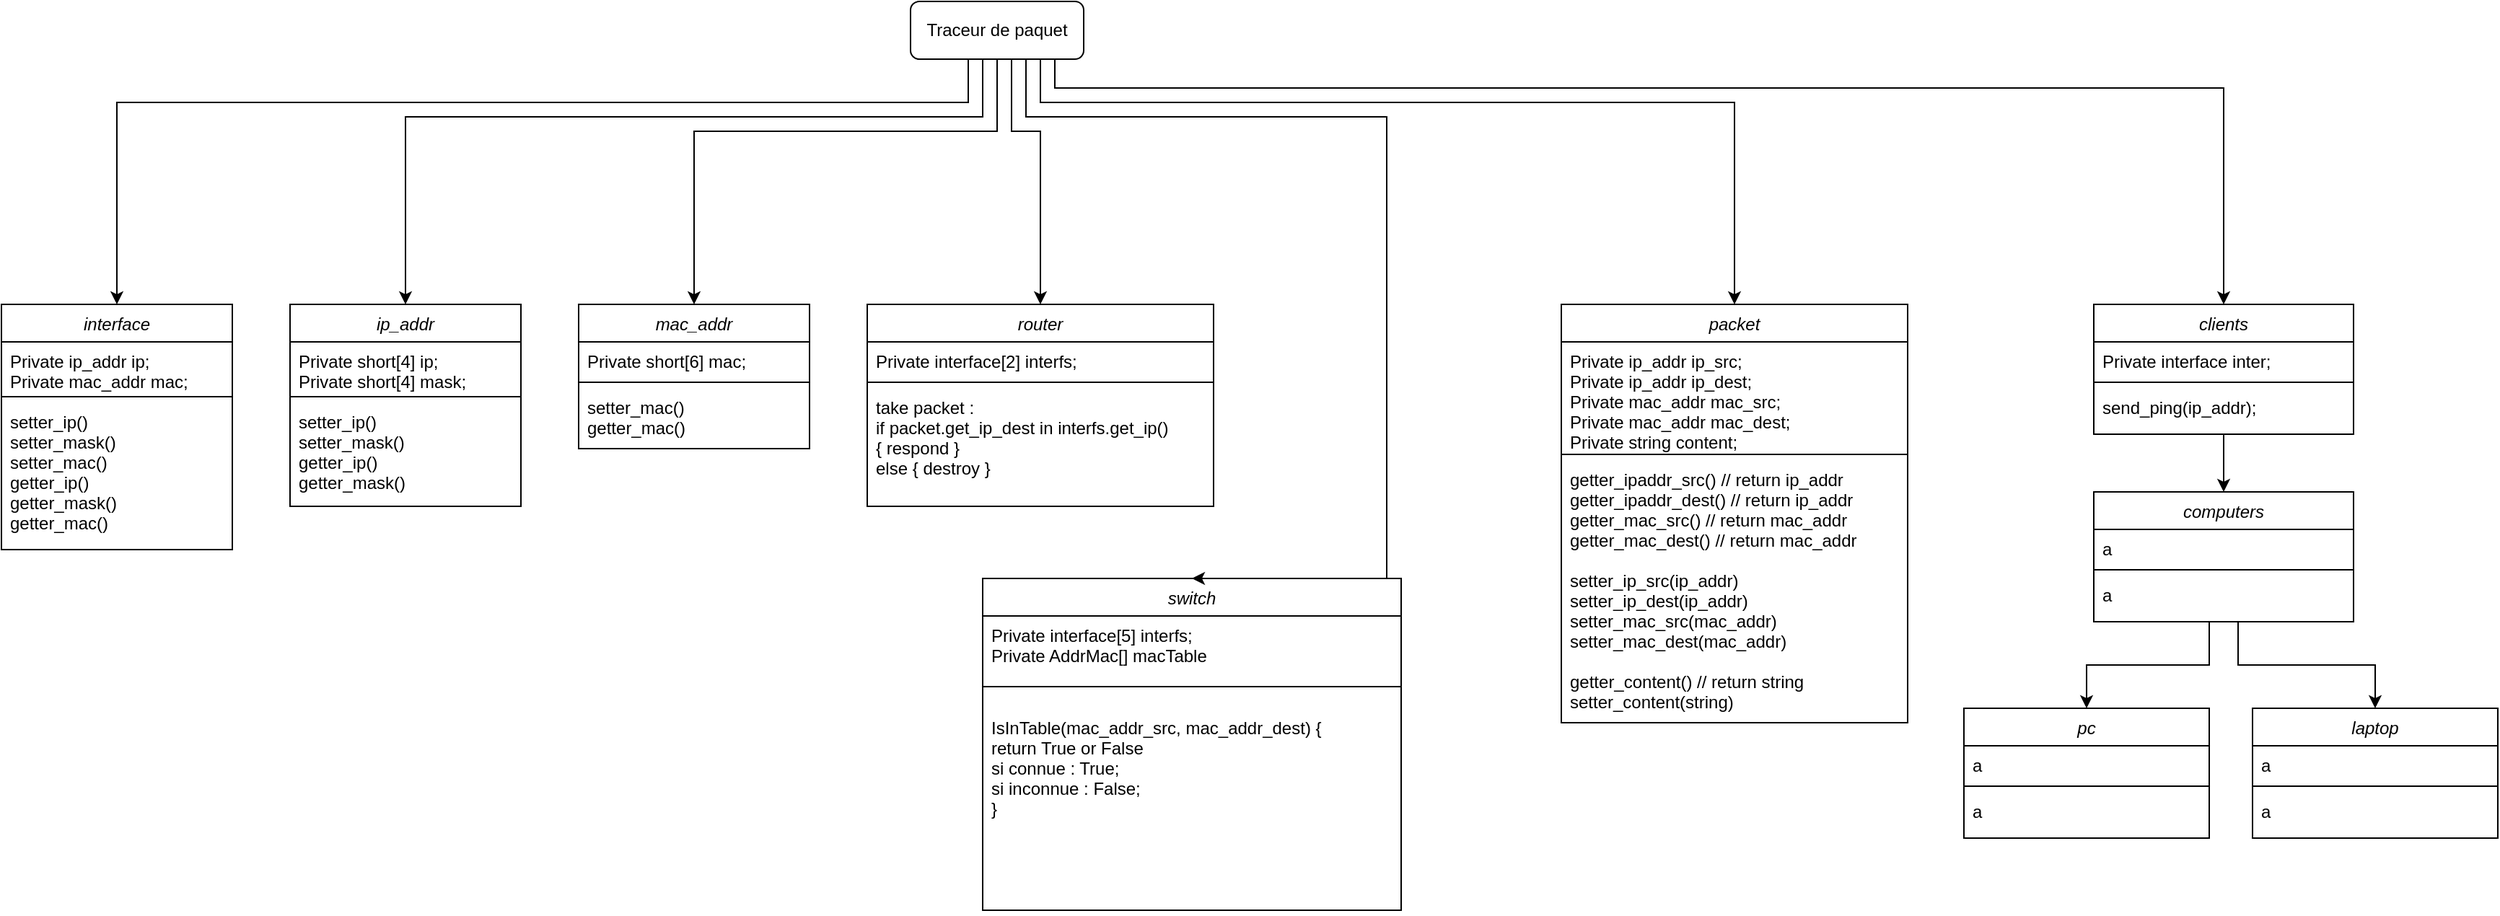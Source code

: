 <mxfile version="14.1.8" type="device"><diagram id="C5RBs43oDa-KdzZeNtuy" name="Page-1"><mxGraphModel dx="1072" dy="540" grid="1" gridSize="10" guides="1" tooltips="1" connect="1" arrows="1" fold="1" page="1" pageScale="1" pageWidth="827" pageHeight="1169" math="0" shadow="0"><root><mxCell id="WIyWlLk6GJQsqaUBKTNV-0"/><mxCell id="WIyWlLk6GJQsqaUBKTNV-1" parent="WIyWlLk6GJQsqaUBKTNV-0"/><mxCell id="zkfFHV4jXpPFQw0GAbJ--0" value="ip_addr" style="swimlane;fontStyle=2;align=center;verticalAlign=top;childLayout=stackLayout;horizontal=1;startSize=26;horizontalStack=0;resizeParent=1;resizeLast=0;collapsible=1;marginBottom=0;rounded=0;shadow=0;strokeWidth=1;" parent="WIyWlLk6GJQsqaUBKTNV-1" vertex="1"><mxGeometry x="240" y="240" width="160" height="140" as="geometry"><mxRectangle x="230" y="140" width="160" height="26" as="alternateBounds"/></mxGeometry></mxCell><mxCell id="zkfFHV4jXpPFQw0GAbJ--1" value="Private short[4] ip;&#10;Private short[4] mask;" style="text;align=left;verticalAlign=top;spacingLeft=4;spacingRight=4;overflow=hidden;rotatable=0;points=[[0,0.5],[1,0.5]];portConstraint=eastwest;" parent="zkfFHV4jXpPFQw0GAbJ--0" vertex="1"><mxGeometry y="26" width="160" height="34" as="geometry"/></mxCell><mxCell id="zkfFHV4jXpPFQw0GAbJ--4" value="" style="line;html=1;strokeWidth=1;align=left;verticalAlign=middle;spacingTop=-1;spacingLeft=3;spacingRight=3;rotatable=0;labelPosition=right;points=[];portConstraint=eastwest;" parent="zkfFHV4jXpPFQw0GAbJ--0" vertex="1"><mxGeometry y="60" width="160" height="8" as="geometry"/></mxCell><mxCell id="zkfFHV4jXpPFQw0GAbJ--5" value="setter_ip()&#10;setter_mask()&#10;getter_ip()&#10;getter_mask()" style="text;align=left;verticalAlign=top;spacingLeft=4;spacingRight=4;overflow=hidden;rotatable=0;points=[[0,0.5],[1,0.5]];portConstraint=eastwest;" parent="zkfFHV4jXpPFQw0GAbJ--0" vertex="1"><mxGeometry y="68" width="160" height="72" as="geometry"/></mxCell><mxCell id="h-SWGnoDTuYmxHqbGAe4-1" value="interface" style="swimlane;fontStyle=2;align=center;verticalAlign=top;childLayout=stackLayout;horizontal=1;startSize=26;horizontalStack=0;resizeParent=1;resizeLast=0;collapsible=1;marginBottom=0;rounded=0;shadow=0;strokeWidth=1;" parent="WIyWlLk6GJQsqaUBKTNV-1" vertex="1"><mxGeometry x="40" y="240" width="160" height="170" as="geometry"><mxRectangle x="230" y="140" width="160" height="26" as="alternateBounds"/></mxGeometry></mxCell><mxCell id="h-SWGnoDTuYmxHqbGAe4-2" value="Private ip_addr ip;&#10;Private mac_addr mac;" style="text;align=left;verticalAlign=top;spacingLeft=4;spacingRight=4;overflow=hidden;rotatable=0;points=[[0,0.5],[1,0.5]];portConstraint=eastwest;" parent="h-SWGnoDTuYmxHqbGAe4-1" vertex="1"><mxGeometry y="26" width="160" height="34" as="geometry"/></mxCell><mxCell id="h-SWGnoDTuYmxHqbGAe4-3" value="" style="line;html=1;strokeWidth=1;align=left;verticalAlign=middle;spacingTop=-1;spacingLeft=3;spacingRight=3;rotatable=0;labelPosition=right;points=[];portConstraint=eastwest;" parent="h-SWGnoDTuYmxHqbGAe4-1" vertex="1"><mxGeometry y="60" width="160" height="8" as="geometry"/></mxCell><mxCell id="h-SWGnoDTuYmxHqbGAe4-4" value="setter_ip()&#10;setter_mask()&#10;setter_mac()&#10;getter_ip()&#10;getter_mask()&#10;getter_mac()" style="text;align=left;verticalAlign=top;spacingLeft=4;spacingRight=4;overflow=hidden;rotatable=0;points=[[0,0.5],[1,0.5]];portConstraint=eastwest;" parent="h-SWGnoDTuYmxHqbGAe4-1" vertex="1"><mxGeometry y="68" width="160" height="102" as="geometry"/></mxCell><mxCell id="h-SWGnoDTuYmxHqbGAe4-5" value="router" style="swimlane;fontStyle=2;align=center;verticalAlign=top;childLayout=stackLayout;horizontal=1;startSize=26;horizontalStack=0;resizeParent=1;resizeLast=0;collapsible=1;marginBottom=0;rounded=0;shadow=0;strokeWidth=1;" parent="WIyWlLk6GJQsqaUBKTNV-1" vertex="1"><mxGeometry x="640" y="240" width="240" height="140" as="geometry"><mxRectangle x="230" y="140" width="160" height="26" as="alternateBounds"/></mxGeometry></mxCell><mxCell id="h-SWGnoDTuYmxHqbGAe4-6" value="Private interface[2] interfs;" style="text;align=left;verticalAlign=top;spacingLeft=4;spacingRight=4;overflow=hidden;rotatable=0;points=[[0,0.5],[1,0.5]];portConstraint=eastwest;" parent="h-SWGnoDTuYmxHqbGAe4-5" vertex="1"><mxGeometry y="26" width="240" height="24" as="geometry"/></mxCell><mxCell id="h-SWGnoDTuYmxHqbGAe4-7" value="" style="line;html=1;strokeWidth=1;align=left;verticalAlign=middle;spacingTop=-1;spacingLeft=3;spacingRight=3;rotatable=0;labelPosition=right;points=[];portConstraint=eastwest;" parent="h-SWGnoDTuYmxHqbGAe4-5" vertex="1"><mxGeometry y="50" width="240" height="8" as="geometry"/></mxCell><mxCell id="h-SWGnoDTuYmxHqbGAe4-8" value="take packet :&#10;if packet.get_ip_dest in interfs.get_ip()&#10;{ respond }&#10;else { destroy }" style="text;align=left;verticalAlign=top;spacingLeft=4;spacingRight=4;overflow=hidden;rotatable=0;points=[[0,0.5],[1,0.5]];portConstraint=eastwest;" parent="h-SWGnoDTuYmxHqbGAe4-5" vertex="1"><mxGeometry y="58" width="240" height="72" as="geometry"/></mxCell><mxCell id="h-SWGnoDTuYmxHqbGAe4-9" value="mac_addr" style="swimlane;fontStyle=2;align=center;verticalAlign=top;childLayout=stackLayout;horizontal=1;startSize=26;horizontalStack=0;resizeParent=1;resizeLast=0;collapsible=1;marginBottom=0;rounded=0;shadow=0;strokeWidth=1;" parent="WIyWlLk6GJQsqaUBKTNV-1" vertex="1"><mxGeometry x="440" y="240" width="160" height="100" as="geometry"><mxRectangle x="230" y="140" width="160" height="26" as="alternateBounds"/></mxGeometry></mxCell><mxCell id="h-SWGnoDTuYmxHqbGAe4-10" value="Private short[6] mac;" style="text;align=left;verticalAlign=top;spacingLeft=4;spacingRight=4;overflow=hidden;rotatable=0;points=[[0,0.5],[1,0.5]];portConstraint=eastwest;" parent="h-SWGnoDTuYmxHqbGAe4-9" vertex="1"><mxGeometry y="26" width="160" height="24" as="geometry"/></mxCell><mxCell id="h-SWGnoDTuYmxHqbGAe4-11" value="" style="line;html=1;strokeWidth=1;align=left;verticalAlign=middle;spacingTop=-1;spacingLeft=3;spacingRight=3;rotatable=0;labelPosition=right;points=[];portConstraint=eastwest;" parent="h-SWGnoDTuYmxHqbGAe4-9" vertex="1"><mxGeometry y="50" width="160" height="8" as="geometry"/></mxCell><mxCell id="h-SWGnoDTuYmxHqbGAe4-12" value="setter_mac()&#10;getter_mac()" style="text;align=left;verticalAlign=top;spacingLeft=4;spacingRight=4;overflow=hidden;rotatable=0;points=[[0,0.5],[1,0.5]];portConstraint=eastwest;" parent="h-SWGnoDTuYmxHqbGAe4-9" vertex="1"><mxGeometry y="58" width="160" height="32" as="geometry"/></mxCell><mxCell id="h-SWGnoDTuYmxHqbGAe4-14" value="switch" style="swimlane;fontStyle=2;align=center;verticalAlign=top;childLayout=stackLayout;horizontal=1;startSize=26;horizontalStack=0;resizeParent=1;resizeLast=0;collapsible=1;marginBottom=0;rounded=0;shadow=0;strokeWidth=1;" parent="WIyWlLk6GJQsqaUBKTNV-1" vertex="1"><mxGeometry x="720" y="430" width="290" height="230" as="geometry"><mxRectangle x="230" y="140" width="160" height="26" as="alternateBounds"/></mxGeometry></mxCell><mxCell id="h-SWGnoDTuYmxHqbGAe4-15" value="Private interface[5] interfs;&#10;Private AddrMac[] macTable" style="text;align=left;verticalAlign=top;spacingLeft=4;spacingRight=4;overflow=hidden;rotatable=0;points=[[0,0.5],[1,0.5]];portConstraint=eastwest;" parent="h-SWGnoDTuYmxHqbGAe4-14" vertex="1"><mxGeometry y="26" width="290" height="34" as="geometry"/></mxCell><mxCell id="h-SWGnoDTuYmxHqbGAe4-16" value="" style="line;html=1;strokeWidth=1;align=left;verticalAlign=middle;spacingTop=-1;spacingLeft=3;spacingRight=3;rotatable=0;labelPosition=right;points=[];portConstraint=eastwest;" parent="h-SWGnoDTuYmxHqbGAe4-14" vertex="1"><mxGeometry y="60" width="290" height="30" as="geometry"/></mxCell><mxCell id="h-SWGnoDTuYmxHqbGAe4-17" value="IsInTable(mac_addr_src, mac_addr_dest) {&#10;return True or False&#10;si connue : True;&#10;si inconnue : False;&#10;}&#10;" style="text;align=left;verticalAlign=top;spacingLeft=4;spacingRight=4;overflow=hidden;rotatable=0;points=[[0,0.5],[1,0.5]];portConstraint=eastwest;" parent="h-SWGnoDTuYmxHqbGAe4-14" vertex="1"><mxGeometry y="90" width="290" height="140" as="geometry"/></mxCell><mxCell id="h-SWGnoDTuYmxHqbGAe4-18" value="packet" style="swimlane;fontStyle=2;align=center;verticalAlign=top;childLayout=stackLayout;horizontal=1;startSize=26;horizontalStack=0;resizeParent=1;resizeLast=0;collapsible=1;marginBottom=0;rounded=0;shadow=0;strokeWidth=1;" parent="WIyWlLk6GJQsqaUBKTNV-1" vertex="1"><mxGeometry x="1121" y="240" width="240" height="290" as="geometry"><mxRectangle x="230" y="140" width="160" height="26" as="alternateBounds"/></mxGeometry></mxCell><mxCell id="h-SWGnoDTuYmxHqbGAe4-19" value="Private ip_addr ip_src;&#10;Private ip_addr ip_dest;&#10;Private mac_addr mac_src;&#10;Private mac_addr mac_dest;&#10;Private string content;" style="text;align=left;verticalAlign=top;spacingLeft=4;spacingRight=4;overflow=hidden;rotatable=0;points=[[0,0.5],[1,0.5]];portConstraint=eastwest;" parent="h-SWGnoDTuYmxHqbGAe4-18" vertex="1"><mxGeometry y="26" width="240" height="74" as="geometry"/></mxCell><mxCell id="h-SWGnoDTuYmxHqbGAe4-20" value="" style="line;html=1;strokeWidth=1;align=left;verticalAlign=middle;spacingTop=-1;spacingLeft=3;spacingRight=3;rotatable=0;labelPosition=right;points=[];portConstraint=eastwest;" parent="h-SWGnoDTuYmxHqbGAe4-18" vertex="1"><mxGeometry y="100" width="240" height="8" as="geometry"/></mxCell><mxCell id="h-SWGnoDTuYmxHqbGAe4-21" value="getter_ipaddr_src() // return ip_addr&#10;getter_ipaddr_dest() // return ip_addr&#10;getter_mac_src() // return mac_addr&#10;getter_mac_dest() // return mac_addr&#10;&#10;setter_ip_src(ip_addr)&#10;setter_ip_dest(ip_addr)&#10;setter_mac_src(mac_addr)&#10;setter_mac_dest(mac_addr)&#10;&#10;getter_content() // return string&#10;setter_content(string)" style="text;align=left;verticalAlign=top;spacingLeft=4;spacingRight=4;overflow=hidden;rotatable=0;points=[[0,0.5],[1,0.5]];portConstraint=eastwest;" parent="h-SWGnoDTuYmxHqbGAe4-18" vertex="1"><mxGeometry y="108" width="240" height="182" as="geometry"/></mxCell><mxCell id="tHX4BQdQVA8MrK1QQCbA-8" style="edgeStyle=orthogonalEdgeStyle;rounded=0;orthogonalLoop=1;jettySize=auto;html=1;exitX=0.5;exitY=1;exitDx=0;exitDy=0;entryX=0.5;entryY=0;entryDx=0;entryDy=0;" parent="WIyWlLk6GJQsqaUBKTNV-1" source="tHX4BQdQVA8MrK1QQCbA-0" target="h-SWGnoDTuYmxHqbGAe4-9" edge="1"><mxGeometry relative="1" as="geometry"><Array as="points"><mxPoint x="730" y="120"/><mxPoint x="520" y="120"/></Array></mxGeometry></mxCell><mxCell id="tHX4BQdQVA8MrK1QQCbA-12" style="edgeStyle=orthogonalEdgeStyle;rounded=0;orthogonalLoop=1;jettySize=auto;html=1;exitX=0.5;exitY=1;exitDx=0;exitDy=0;entryX=0.5;entryY=0;entryDx=0;entryDy=0;" parent="WIyWlLk6GJQsqaUBKTNV-1" source="tHX4BQdQVA8MrK1QQCbA-0" target="h-SWGnoDTuYmxHqbGAe4-1" edge="1"><mxGeometry relative="1" as="geometry"><Array as="points"><mxPoint x="710" y="70"/><mxPoint x="710" y="100"/><mxPoint x="120" y="100"/></Array></mxGeometry></mxCell><mxCell id="tHX4BQdQVA8MrK1QQCbA-13" style="edgeStyle=orthogonalEdgeStyle;rounded=0;orthogonalLoop=1;jettySize=auto;html=1;exitX=0.5;exitY=1;exitDx=0;exitDy=0;entryX=0.5;entryY=0;entryDx=0;entryDy=0;" parent="WIyWlLk6GJQsqaUBKTNV-1" source="tHX4BQdQVA8MrK1QQCbA-0" target="zkfFHV4jXpPFQw0GAbJ--0" edge="1"><mxGeometry relative="1" as="geometry"><Array as="points"><mxPoint x="720" y="70"/><mxPoint x="720" y="110"/><mxPoint x="320" y="110"/></Array></mxGeometry></mxCell><mxCell id="tHX4BQdQVA8MrK1QQCbA-14" style="edgeStyle=orthogonalEdgeStyle;rounded=0;orthogonalLoop=1;jettySize=auto;html=1;exitX=0.5;exitY=1;exitDx=0;exitDy=0;entryX=0.5;entryY=0;entryDx=0;entryDy=0;" parent="WIyWlLk6GJQsqaUBKTNV-1" source="tHX4BQdQVA8MrK1QQCbA-0" target="h-SWGnoDTuYmxHqbGAe4-5" edge="1"><mxGeometry relative="1" as="geometry"><Array as="points"><mxPoint x="740" y="70"/><mxPoint x="740" y="120"/><mxPoint x="760" y="120"/></Array></mxGeometry></mxCell><mxCell id="tHX4BQdQVA8MrK1QQCbA-15" style="edgeStyle=orthogonalEdgeStyle;rounded=0;orthogonalLoop=1;jettySize=auto;html=1;exitX=0.5;exitY=1;exitDx=0;exitDy=0;entryX=0.5;entryY=0;entryDx=0;entryDy=0;" parent="WIyWlLk6GJQsqaUBKTNV-1" source="tHX4BQdQVA8MrK1QQCbA-0" target="h-SWGnoDTuYmxHqbGAe4-14" edge="1"><mxGeometry relative="1" as="geometry"><Array as="points"><mxPoint x="750" y="70"/><mxPoint x="750" y="110"/><mxPoint x="1000" y="110"/></Array></mxGeometry></mxCell><mxCell id="tHX4BQdQVA8MrK1QQCbA-16" style="edgeStyle=orthogonalEdgeStyle;rounded=0;orthogonalLoop=1;jettySize=auto;html=1;exitX=0.5;exitY=1;exitDx=0;exitDy=0;entryX=0.5;entryY=0;entryDx=0;entryDy=0;" parent="WIyWlLk6GJQsqaUBKTNV-1" source="tHX4BQdQVA8MrK1QQCbA-0" target="h-SWGnoDTuYmxHqbGAe4-18" edge="1"><mxGeometry relative="1" as="geometry"><Array as="points"><mxPoint x="760" y="70"/><mxPoint x="760" y="100"/><mxPoint x="1241" y="100"/></Array></mxGeometry></mxCell><mxCell id="tHX4BQdQVA8MrK1QQCbA-22" style="edgeStyle=orthogonalEdgeStyle;rounded=0;orthogonalLoop=1;jettySize=auto;html=1;exitX=0.5;exitY=1;exitDx=0;exitDy=0;entryX=0.5;entryY=0;entryDx=0;entryDy=0;" parent="WIyWlLk6GJQsqaUBKTNV-1" source="tHX4BQdQVA8MrK1QQCbA-0" target="qqPyJKwkjbUqEF8Pshpp-0" edge="1"><mxGeometry relative="1" as="geometry"><Array as="points"><mxPoint x="770" y="70"/><mxPoint x="770" y="90"/><mxPoint x="1580" y="90"/><mxPoint x="1580" y="110"/></Array><mxPoint x="1580" y="160" as="targetPoint"/></mxGeometry></mxCell><mxCell id="tHX4BQdQVA8MrK1QQCbA-0" value="Traceur de paquet" style="rounded=1;whiteSpace=wrap;html=1;" parent="WIyWlLk6GJQsqaUBKTNV-1" vertex="1"><mxGeometry x="670" y="30" width="120" height="40" as="geometry"/></mxCell><mxCell id="tHX4BQdQVA8MrK1QQCbA-32" style="edgeStyle=orthogonalEdgeStyle;rounded=0;orthogonalLoop=1;jettySize=auto;html=1;exitX=0.5;exitY=1;exitDx=0;exitDy=0;entryX=0.5;entryY=0;entryDx=0;entryDy=0;" parent="WIyWlLk6GJQsqaUBKTNV-1" source="tHX4BQdQVA8MrK1QQCbA-17" target="tHX4BQdQVA8MrK1QQCbA-23" edge="1"><mxGeometry relative="1" as="geometry"><Array as="points"><mxPoint x="1570" y="460"/><mxPoint x="1570" y="490"/><mxPoint x="1485" y="490"/></Array></mxGeometry></mxCell><mxCell id="tHX4BQdQVA8MrK1QQCbA-33" style="edgeStyle=orthogonalEdgeStyle;rounded=0;orthogonalLoop=1;jettySize=auto;html=1;exitX=0.5;exitY=1;exitDx=0;exitDy=0;entryX=0.5;entryY=0;entryDx=0;entryDy=0;" parent="WIyWlLk6GJQsqaUBKTNV-1" source="tHX4BQdQVA8MrK1QQCbA-17" target="tHX4BQdQVA8MrK1QQCbA-27" edge="1"><mxGeometry relative="1" as="geometry"><Array as="points"><mxPoint x="1590" y="460"/><mxPoint x="1590" y="490"/><mxPoint x="1685" y="490"/></Array></mxGeometry></mxCell><mxCell id="tHX4BQdQVA8MrK1QQCbA-17" value="computers" style="swimlane;fontStyle=2;align=center;verticalAlign=top;childLayout=stackLayout;horizontal=1;startSize=26;horizontalStack=0;resizeParent=1;resizeLast=0;collapsible=1;marginBottom=0;rounded=0;shadow=0;strokeWidth=1;" parent="WIyWlLk6GJQsqaUBKTNV-1" vertex="1"><mxGeometry x="1490" y="370" width="180" height="90" as="geometry"><mxRectangle x="230" y="140" width="160" height="26" as="alternateBounds"/></mxGeometry></mxCell><mxCell id="tHX4BQdQVA8MrK1QQCbA-18" value="a" style="text;align=left;verticalAlign=top;spacingLeft=4;spacingRight=4;overflow=hidden;rotatable=0;points=[[0,0.5],[1,0.5]];portConstraint=eastwest;" parent="tHX4BQdQVA8MrK1QQCbA-17" vertex="1"><mxGeometry y="26" width="180" height="24" as="geometry"/></mxCell><mxCell id="tHX4BQdQVA8MrK1QQCbA-19" value="" style="line;html=1;strokeWidth=1;align=left;verticalAlign=middle;spacingTop=-1;spacingLeft=3;spacingRight=3;rotatable=0;labelPosition=right;points=[];portConstraint=eastwest;" parent="tHX4BQdQVA8MrK1QQCbA-17" vertex="1"><mxGeometry y="50" width="180" height="8" as="geometry"/></mxCell><mxCell id="tHX4BQdQVA8MrK1QQCbA-20" value="a" style="text;align=left;verticalAlign=top;spacingLeft=4;spacingRight=4;overflow=hidden;rotatable=0;points=[[0,0.5],[1,0.5]];portConstraint=eastwest;" parent="tHX4BQdQVA8MrK1QQCbA-17" vertex="1"><mxGeometry y="58" width="180" height="22" as="geometry"/></mxCell><mxCell id="tHX4BQdQVA8MrK1QQCbA-23" value="pc" style="swimlane;fontStyle=2;align=center;verticalAlign=top;childLayout=stackLayout;horizontal=1;startSize=26;horizontalStack=0;resizeParent=1;resizeLast=0;collapsible=1;marginBottom=0;rounded=0;shadow=0;strokeWidth=1;" parent="WIyWlLk6GJQsqaUBKTNV-1" vertex="1"><mxGeometry x="1400" y="520" width="170" height="90" as="geometry"><mxRectangle x="230" y="140" width="160" height="26" as="alternateBounds"/></mxGeometry></mxCell><mxCell id="tHX4BQdQVA8MrK1QQCbA-24" value="a" style="text;align=left;verticalAlign=top;spacingLeft=4;spacingRight=4;overflow=hidden;rotatable=0;points=[[0,0.5],[1,0.5]];portConstraint=eastwest;" parent="tHX4BQdQVA8MrK1QQCbA-23" vertex="1"><mxGeometry y="26" width="170" height="24" as="geometry"/></mxCell><mxCell id="tHX4BQdQVA8MrK1QQCbA-25" value="" style="line;html=1;strokeWidth=1;align=left;verticalAlign=middle;spacingTop=-1;spacingLeft=3;spacingRight=3;rotatable=0;labelPosition=right;points=[];portConstraint=eastwest;" parent="tHX4BQdQVA8MrK1QQCbA-23" vertex="1"><mxGeometry y="50" width="170" height="8" as="geometry"/></mxCell><mxCell id="tHX4BQdQVA8MrK1QQCbA-26" value="a" style="text;align=left;verticalAlign=top;spacingLeft=4;spacingRight=4;overflow=hidden;rotatable=0;points=[[0,0.5],[1,0.5]];portConstraint=eastwest;" parent="tHX4BQdQVA8MrK1QQCbA-23" vertex="1"><mxGeometry y="58" width="170" height="22" as="geometry"/></mxCell><mxCell id="tHX4BQdQVA8MrK1QQCbA-27" value="laptop" style="swimlane;fontStyle=2;align=center;verticalAlign=top;childLayout=stackLayout;horizontal=1;startSize=26;horizontalStack=0;resizeParent=1;resizeLast=0;collapsible=1;marginBottom=0;rounded=0;shadow=0;strokeWidth=1;" parent="WIyWlLk6GJQsqaUBKTNV-1" vertex="1"><mxGeometry x="1600" y="520" width="170" height="90" as="geometry"><mxRectangle x="230" y="140" width="160" height="26" as="alternateBounds"/></mxGeometry></mxCell><mxCell id="tHX4BQdQVA8MrK1QQCbA-28" value="a" style="text;align=left;verticalAlign=top;spacingLeft=4;spacingRight=4;overflow=hidden;rotatable=0;points=[[0,0.5],[1,0.5]];portConstraint=eastwest;" parent="tHX4BQdQVA8MrK1QQCbA-27" vertex="1"><mxGeometry y="26" width="170" height="24" as="geometry"/></mxCell><mxCell id="tHX4BQdQVA8MrK1QQCbA-29" value="" style="line;html=1;strokeWidth=1;align=left;verticalAlign=middle;spacingTop=-1;spacingLeft=3;spacingRight=3;rotatable=0;labelPosition=right;points=[];portConstraint=eastwest;" parent="tHX4BQdQVA8MrK1QQCbA-27" vertex="1"><mxGeometry y="50" width="170" height="8" as="geometry"/></mxCell><mxCell id="tHX4BQdQVA8MrK1QQCbA-30" value="a" style="text;align=left;verticalAlign=top;spacingLeft=4;spacingRight=4;overflow=hidden;rotatable=0;points=[[0,0.5],[1,0.5]];portConstraint=eastwest;" parent="tHX4BQdQVA8MrK1QQCbA-27" vertex="1"><mxGeometry y="58" width="170" height="22" as="geometry"/></mxCell><mxCell id="qqPyJKwkjbUqEF8Pshpp-4" style="edgeStyle=orthogonalEdgeStyle;rounded=0;orthogonalLoop=1;jettySize=auto;html=1;exitX=0.5;exitY=1;exitDx=0;exitDy=0;entryX=0.5;entryY=0;entryDx=0;entryDy=0;" parent="WIyWlLk6GJQsqaUBKTNV-1" source="qqPyJKwkjbUqEF8Pshpp-0" target="tHX4BQdQVA8MrK1QQCbA-17" edge="1"><mxGeometry relative="1" as="geometry"/></mxCell><mxCell id="qqPyJKwkjbUqEF8Pshpp-0" value="clients" style="swimlane;fontStyle=2;align=center;verticalAlign=top;childLayout=stackLayout;horizontal=1;startSize=26;horizontalStack=0;resizeParent=1;resizeLast=0;collapsible=1;marginBottom=0;rounded=0;shadow=0;strokeWidth=1;" parent="WIyWlLk6GJQsqaUBKTNV-1" vertex="1"><mxGeometry x="1490" y="240" width="180" height="90" as="geometry"><mxRectangle x="230" y="140" width="160" height="26" as="alternateBounds"/></mxGeometry></mxCell><mxCell id="qqPyJKwkjbUqEF8Pshpp-1" value="Private interface inter;" style="text;align=left;verticalAlign=top;spacingLeft=4;spacingRight=4;overflow=hidden;rotatable=0;points=[[0,0.5],[1,0.5]];portConstraint=eastwest;" parent="qqPyJKwkjbUqEF8Pshpp-0" vertex="1"><mxGeometry y="26" width="180" height="24" as="geometry"/></mxCell><mxCell id="qqPyJKwkjbUqEF8Pshpp-2" value="" style="line;html=1;strokeWidth=1;align=left;verticalAlign=middle;spacingTop=-1;spacingLeft=3;spacingRight=3;rotatable=0;labelPosition=right;points=[];portConstraint=eastwest;" parent="qqPyJKwkjbUqEF8Pshpp-0" vertex="1"><mxGeometry y="50" width="180" height="8" as="geometry"/></mxCell><mxCell id="qqPyJKwkjbUqEF8Pshpp-3" value="send_ping(ip_addr);" style="text;align=left;verticalAlign=top;spacingLeft=4;spacingRight=4;overflow=hidden;rotatable=0;points=[[0,0.5],[1,0.5]];portConstraint=eastwest;" parent="qqPyJKwkjbUqEF8Pshpp-0" vertex="1"><mxGeometry y="58" width="180" height="22" as="geometry"/></mxCell></root></mxGraphModel></diagram></mxfile>